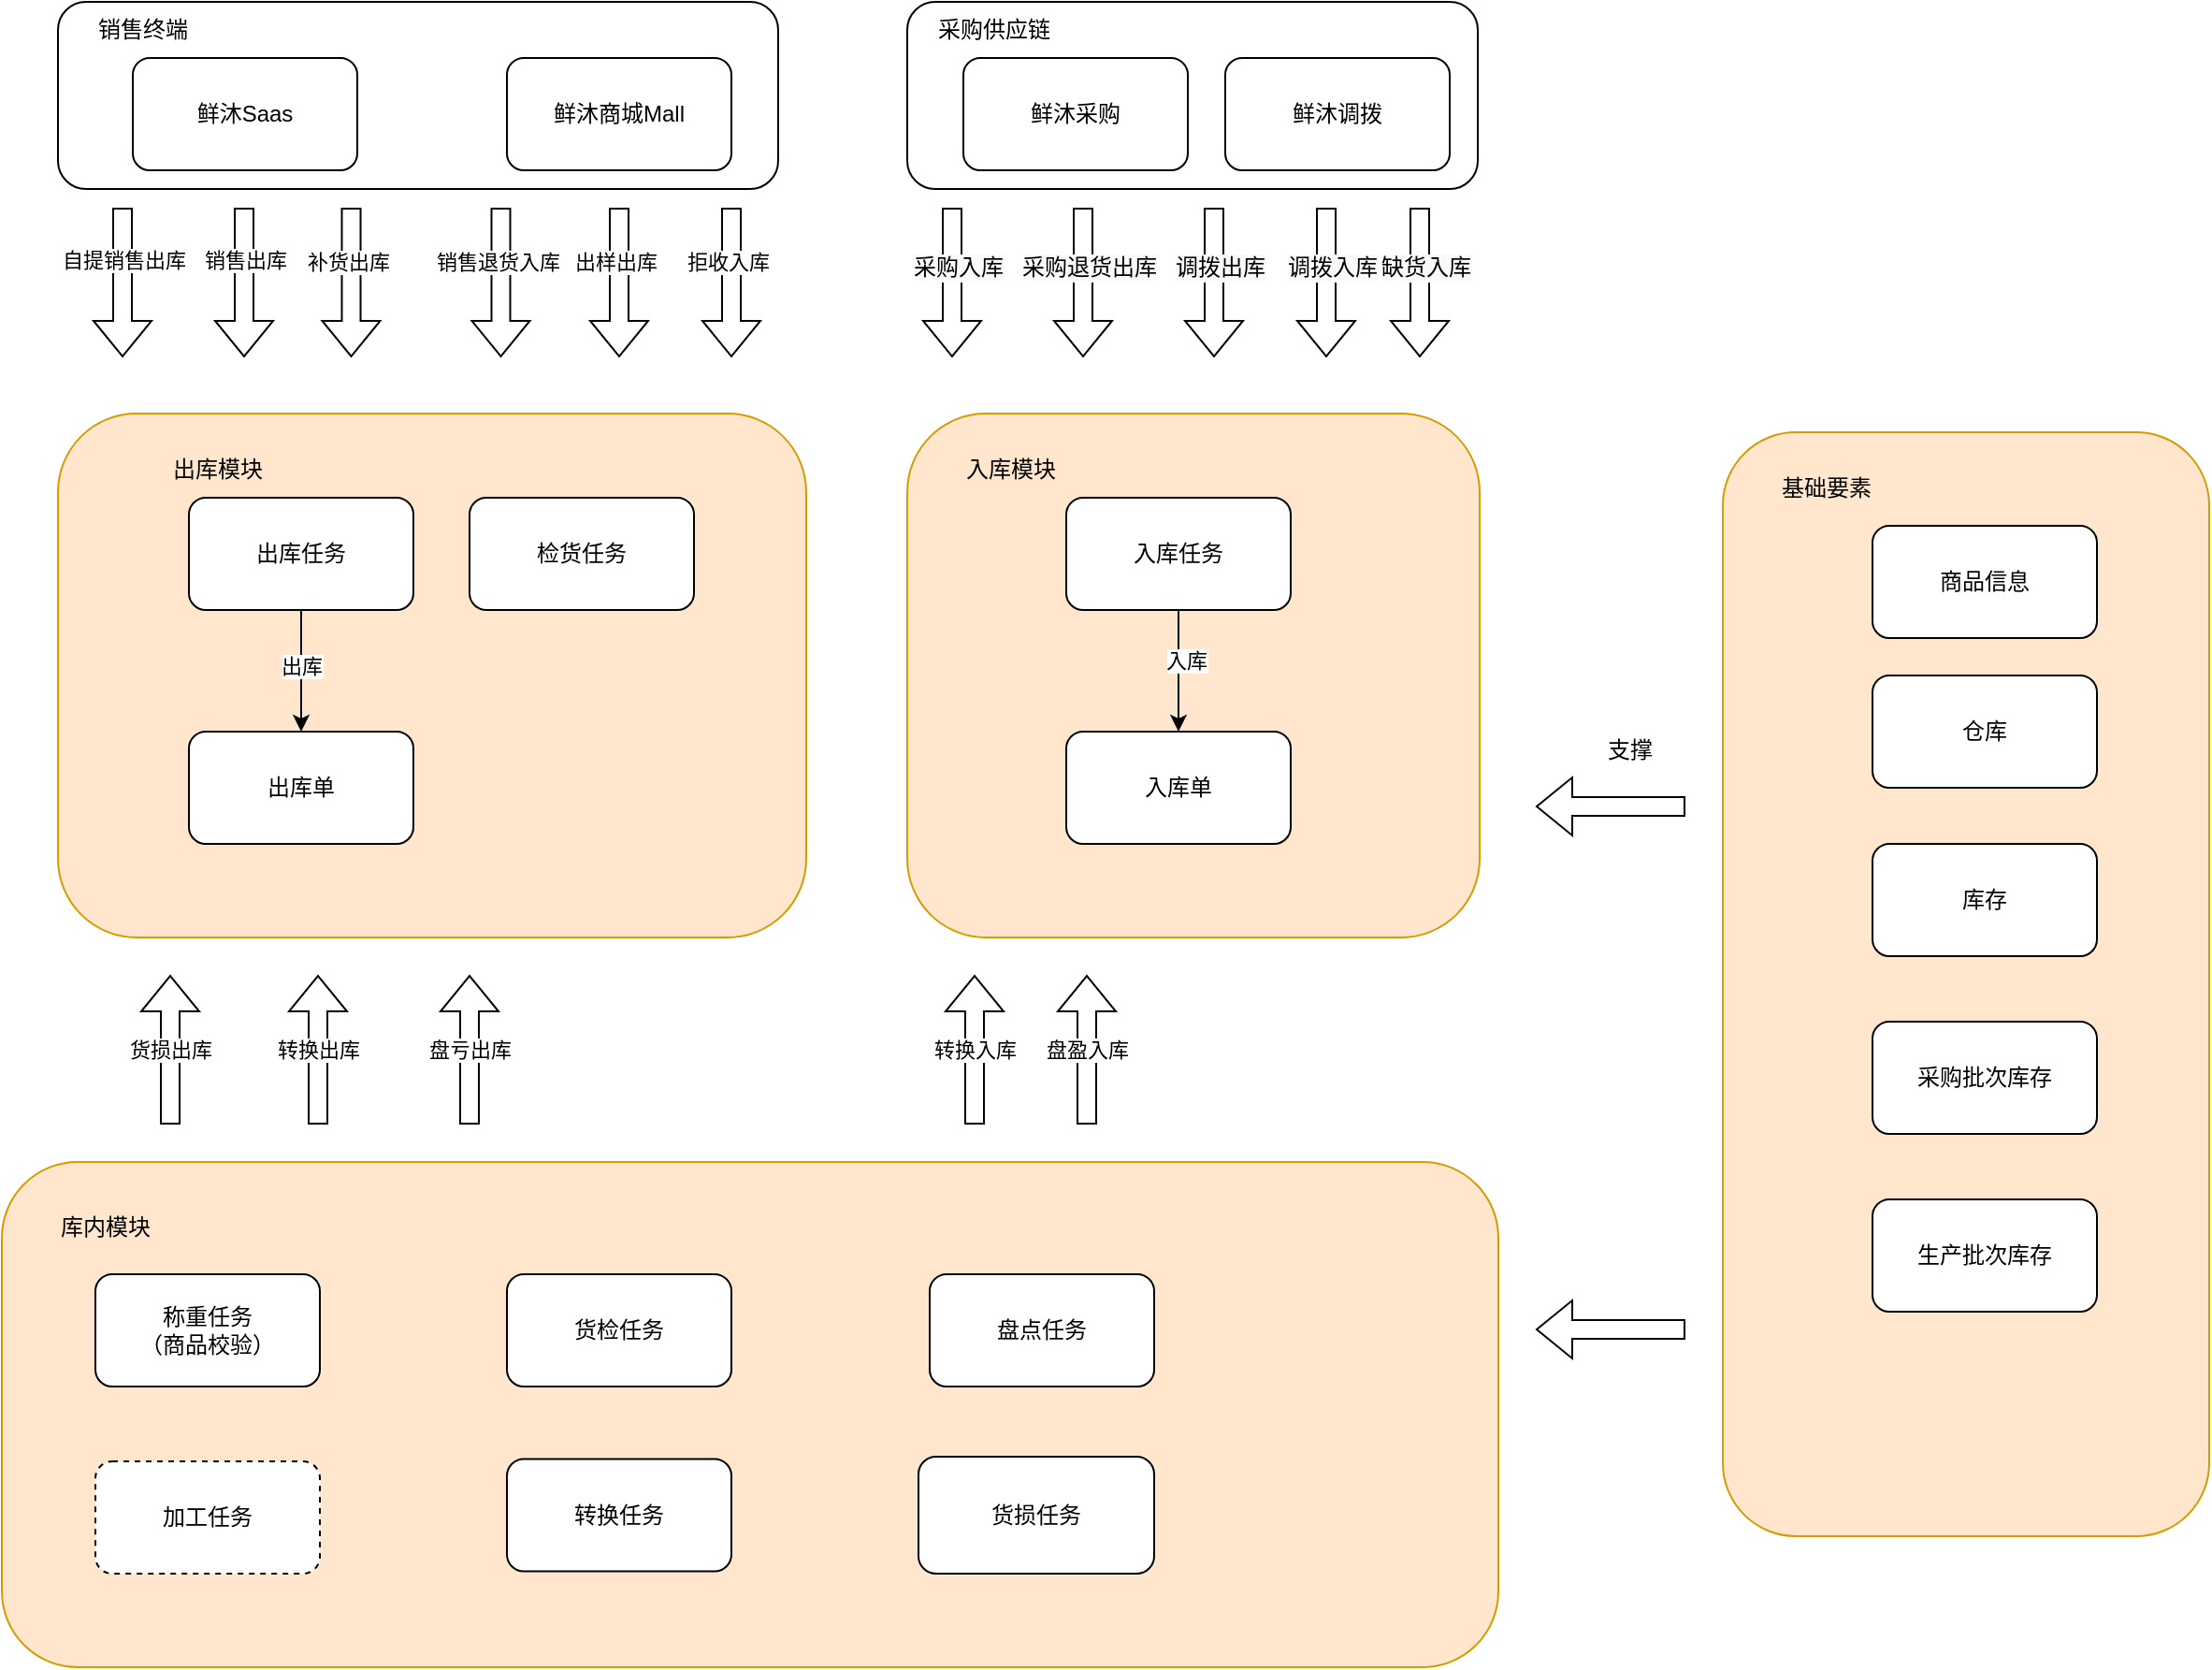<mxfile version="20.6.2" type="github">
  <diagram id="IZu9ggaDUqHKbORB0AyF" name="第 1 页">
    <mxGraphModel dx="1845" dy="1775" grid="1" gridSize="10" guides="1" tooltips="1" connect="1" arrows="1" fold="1" page="1" pageScale="1" pageWidth="827" pageHeight="1169" math="0" shadow="0">
      <root>
        <mxCell id="0" />
        <mxCell id="1" parent="0" />
        <mxCell id="JHcvv3xPEeXk3s1rYQYH-56" value="" style="rounded=1;whiteSpace=wrap;html=1;fillColor=#ffe6cc;strokeColor=#d79b00;" vertex="1" parent="1">
          <mxGeometry x="-70" y="550" width="800" height="270" as="geometry" />
        </mxCell>
        <mxCell id="JHcvv3xPEeXk3s1rYQYH-77" value="" style="rounded=1;whiteSpace=wrap;html=1;" vertex="1" parent="1">
          <mxGeometry x="414" y="-70" width="305" height="100" as="geometry" />
        </mxCell>
        <mxCell id="JHcvv3xPEeXk3s1rYQYH-75" value="" style="rounded=1;whiteSpace=wrap;html=1;" vertex="1" parent="1">
          <mxGeometry x="-40" y="-70" width="385" height="100" as="geometry" />
        </mxCell>
        <mxCell id="JHcvv3xPEeXk3s1rYQYH-11" value="" style="rounded=1;whiteSpace=wrap;html=1;fillColor=#ffe6cc;strokeColor=#d79b00;" vertex="1" parent="1">
          <mxGeometry x="414" y="150" width="306" height="280" as="geometry" />
        </mxCell>
        <mxCell id="JHcvv3xPEeXk3s1rYQYH-2" value="鲜沐Saas" style="rounded=1;whiteSpace=wrap;html=1;" vertex="1" parent="1">
          <mxGeometry y="-40" width="120" height="60" as="geometry" />
        </mxCell>
        <mxCell id="JHcvv3xPEeXk3s1rYQYH-3" value="鲜沐商城Mall" style="rounded=1;whiteSpace=wrap;html=1;" vertex="1" parent="1">
          <mxGeometry x="200" y="-40" width="120" height="60" as="geometry" />
        </mxCell>
        <mxCell id="JHcvv3xPEeXk3s1rYQYH-4" value="鲜沐采购" style="rounded=1;whiteSpace=wrap;html=1;" vertex="1" parent="1">
          <mxGeometry x="444" y="-40" width="120" height="60" as="geometry" />
        </mxCell>
        <mxCell id="JHcvv3xPEeXk3s1rYQYH-5" value="鲜沐调拨" style="rounded=1;whiteSpace=wrap;html=1;" vertex="1" parent="1">
          <mxGeometry x="584" y="-40" width="120" height="60" as="geometry" />
        </mxCell>
        <mxCell id="JHcvv3xPEeXk3s1rYQYH-6" value="" style="rounded=1;whiteSpace=wrap;html=1;fillColor=#ffe6cc;strokeColor=#d79b00;" vertex="1" parent="1">
          <mxGeometry x="-40" y="150" width="400" height="280" as="geometry" />
        </mxCell>
        <mxCell id="JHcvv3xPEeXk3s1rYQYH-14" style="edgeStyle=orthogonalEdgeStyle;rounded=0;orthogonalLoop=1;jettySize=auto;html=1;exitX=0.5;exitY=1;exitDx=0;exitDy=0;" edge="1" parent="1" source="JHcvv3xPEeXk3s1rYQYH-7" target="JHcvv3xPEeXk3s1rYQYH-13">
          <mxGeometry relative="1" as="geometry" />
        </mxCell>
        <mxCell id="JHcvv3xPEeXk3s1rYQYH-71" value="出库" style="edgeLabel;html=1;align=center;verticalAlign=middle;resizable=0;points=[];" vertex="1" connectable="0" parent="JHcvv3xPEeXk3s1rYQYH-14">
          <mxGeometry x="-0.123" relative="1" as="geometry">
            <mxPoint y="1" as="offset" />
          </mxGeometry>
        </mxCell>
        <mxCell id="JHcvv3xPEeXk3s1rYQYH-7" value="出库任务" style="rounded=1;whiteSpace=wrap;html=1;" vertex="1" parent="1">
          <mxGeometry x="30" y="195" width="120" height="60" as="geometry" />
        </mxCell>
        <mxCell id="JHcvv3xPEeXk3s1rYQYH-16" style="edgeStyle=orthogonalEdgeStyle;rounded=0;orthogonalLoop=1;jettySize=auto;html=1;exitX=0.5;exitY=1;exitDx=0;exitDy=0;" edge="1" parent="1" source="JHcvv3xPEeXk3s1rYQYH-8" target="JHcvv3xPEeXk3s1rYQYH-15">
          <mxGeometry relative="1" as="geometry" />
        </mxCell>
        <mxCell id="JHcvv3xPEeXk3s1rYQYH-72" value="入库" style="edgeLabel;html=1;align=center;verticalAlign=middle;resizable=0;points=[];" vertex="1" connectable="0" parent="JHcvv3xPEeXk3s1rYQYH-16">
          <mxGeometry x="-0.215" y="4" relative="1" as="geometry">
            <mxPoint y="1" as="offset" />
          </mxGeometry>
        </mxCell>
        <mxCell id="JHcvv3xPEeXk3s1rYQYH-8" value="入库任务" style="rounded=1;whiteSpace=wrap;html=1;" vertex="1" parent="1">
          <mxGeometry x="499" y="195" width="120" height="60" as="geometry" />
        </mxCell>
        <mxCell id="JHcvv3xPEeXk3s1rYQYH-10" value="出库模块" style="text;html=1;align=center;verticalAlign=middle;resizable=0;points=[];autosize=1;strokeColor=none;fillColor=none;" vertex="1" parent="1">
          <mxGeometry x="10" y="165" width="70" height="30" as="geometry" />
        </mxCell>
        <mxCell id="JHcvv3xPEeXk3s1rYQYH-12" value="入库模块" style="text;html=1;align=center;verticalAlign=middle;resizable=0;points=[];autosize=1;strokeColor=none;fillColor=none;" vertex="1" parent="1">
          <mxGeometry x="434" y="165" width="70" height="30" as="geometry" />
        </mxCell>
        <mxCell id="JHcvv3xPEeXk3s1rYQYH-13" value="出库单" style="rounded=1;whiteSpace=wrap;html=1;" vertex="1" parent="1">
          <mxGeometry x="30" y="320" width="120" height="60" as="geometry" />
        </mxCell>
        <mxCell id="JHcvv3xPEeXk3s1rYQYH-15" value="入库单" style="rounded=1;whiteSpace=wrap;html=1;" vertex="1" parent="1">
          <mxGeometry x="499" y="320" width="120" height="60" as="geometry" />
        </mxCell>
        <mxCell id="JHcvv3xPEeXk3s1rYQYH-24" value="" style="shape=flexArrow;endArrow=classic;html=1;rounded=0;" edge="1" parent="1">
          <mxGeometry width="50" height="50" relative="1" as="geometry">
            <mxPoint x="59.5" y="40" as="sourcePoint" />
            <mxPoint x="59.5" y="120" as="targetPoint" />
          </mxGeometry>
        </mxCell>
        <mxCell id="JHcvv3xPEeXk3s1rYQYH-37" value="销售出库" style="edgeLabel;html=1;align=center;verticalAlign=middle;resizable=0;points=[];" vertex="1" connectable="0" parent="JHcvv3xPEeXk3s1rYQYH-24">
          <mxGeometry x="-0.3" relative="1" as="geometry">
            <mxPoint as="offset" />
          </mxGeometry>
        </mxCell>
        <mxCell id="JHcvv3xPEeXk3s1rYQYH-29" value="" style="shape=flexArrow;endArrow=classic;html=1;rounded=0;" edge="1" parent="1">
          <mxGeometry width="50" height="50" relative="1" as="geometry">
            <mxPoint x="116.75" y="40" as="sourcePoint" />
            <mxPoint x="116.75" y="120" as="targetPoint" />
          </mxGeometry>
        </mxCell>
        <mxCell id="JHcvv3xPEeXk3s1rYQYH-36" value="补货出库" style="edgeLabel;html=1;align=center;verticalAlign=middle;resizable=0;points=[];" vertex="1" connectable="0" parent="JHcvv3xPEeXk3s1rYQYH-29">
          <mxGeometry x="-0.275" y="-2" relative="1" as="geometry">
            <mxPoint as="offset" />
          </mxGeometry>
        </mxCell>
        <mxCell id="JHcvv3xPEeXk3s1rYQYH-31" value="" style="shape=flexArrow;endArrow=classic;html=1;rounded=0;" edge="1" parent="1">
          <mxGeometry width="50" height="50" relative="1" as="geometry">
            <mxPoint x="438" y="40" as="sourcePoint" />
            <mxPoint x="438" y="120" as="targetPoint" />
          </mxGeometry>
        </mxCell>
        <mxCell id="JHcvv3xPEeXk3s1rYQYH-35" value="&lt;span style=&quot;font-size: 12px; background-color: rgb(248, 249, 250);&quot;&gt;采购入库&lt;/span&gt;" style="edgeLabel;html=1;align=center;verticalAlign=middle;resizable=0;points=[];" vertex="1" connectable="0" parent="JHcvv3xPEeXk3s1rYQYH-31">
          <mxGeometry x="-0.2" y="3" relative="1" as="geometry">
            <mxPoint as="offset" />
          </mxGeometry>
        </mxCell>
        <mxCell id="JHcvv3xPEeXk3s1rYQYH-39" value="" style="shape=flexArrow;endArrow=classic;html=1;rounded=0;" edge="1" parent="1">
          <mxGeometry width="50" height="50" relative="1" as="geometry">
            <mxPoint x="196.75" y="40" as="sourcePoint" />
            <mxPoint x="196.75" y="120" as="targetPoint" />
          </mxGeometry>
        </mxCell>
        <mxCell id="JHcvv3xPEeXk3s1rYQYH-40" value="销售退货入库" style="edgeLabel;html=1;align=center;verticalAlign=middle;resizable=0;points=[];" vertex="1" connectable="0" parent="JHcvv3xPEeXk3s1rYQYH-39">
          <mxGeometry x="-0.275" y="-2" relative="1" as="geometry">
            <mxPoint as="offset" />
          </mxGeometry>
        </mxCell>
        <mxCell id="JHcvv3xPEeXk3s1rYQYH-43" value="" style="shape=flexArrow;endArrow=classic;html=1;rounded=0;" edge="1" parent="1">
          <mxGeometry width="50" height="50" relative="1" as="geometry">
            <mxPoint x="508" y="40" as="sourcePoint" />
            <mxPoint x="508" y="120" as="targetPoint" />
          </mxGeometry>
        </mxCell>
        <mxCell id="JHcvv3xPEeXk3s1rYQYH-44" value="&lt;span style=&quot;font-size: 12px; background-color: rgb(248, 249, 250);&quot;&gt;采购退货出库&lt;/span&gt;" style="edgeLabel;html=1;align=center;verticalAlign=middle;resizable=0;points=[];" vertex="1" connectable="0" parent="JHcvv3xPEeXk3s1rYQYH-43">
          <mxGeometry x="-0.2" y="3" relative="1" as="geometry">
            <mxPoint as="offset" />
          </mxGeometry>
        </mxCell>
        <mxCell id="JHcvv3xPEeXk3s1rYQYH-45" value="" style="shape=flexArrow;endArrow=classic;html=1;rounded=0;" edge="1" parent="1">
          <mxGeometry width="50" height="50" relative="1" as="geometry">
            <mxPoint x="578" y="40" as="sourcePoint" />
            <mxPoint x="578" y="120" as="targetPoint" />
          </mxGeometry>
        </mxCell>
        <mxCell id="JHcvv3xPEeXk3s1rYQYH-46" value="&lt;span style=&quot;font-size: 12px; background-color: rgb(248, 249, 250);&quot;&gt;调拨出库&lt;/span&gt;" style="edgeLabel;html=1;align=center;verticalAlign=middle;resizable=0;points=[];" vertex="1" connectable="0" parent="JHcvv3xPEeXk3s1rYQYH-45">
          <mxGeometry x="-0.2" y="3" relative="1" as="geometry">
            <mxPoint as="offset" />
          </mxGeometry>
        </mxCell>
        <mxCell id="JHcvv3xPEeXk3s1rYQYH-47" value="" style="shape=flexArrow;endArrow=classic;html=1;rounded=0;" edge="1" parent="1">
          <mxGeometry width="50" height="50" relative="1" as="geometry">
            <mxPoint x="638" y="40" as="sourcePoint" />
            <mxPoint x="638" y="120" as="targetPoint" />
          </mxGeometry>
        </mxCell>
        <mxCell id="JHcvv3xPEeXk3s1rYQYH-48" value="&lt;span style=&quot;font-size: 12px; background-color: rgb(248, 249, 250);&quot;&gt;调拨入库&lt;/span&gt;" style="edgeLabel;html=1;align=center;verticalAlign=middle;resizable=0;points=[];" vertex="1" connectable="0" parent="JHcvv3xPEeXk3s1rYQYH-47">
          <mxGeometry x="-0.2" y="3" relative="1" as="geometry">
            <mxPoint as="offset" />
          </mxGeometry>
        </mxCell>
        <mxCell id="JHcvv3xPEeXk3s1rYQYH-49" value="检货任务" style="rounded=1;whiteSpace=wrap;html=1;" vertex="1" parent="1">
          <mxGeometry x="180" y="195" width="120" height="60" as="geometry" />
        </mxCell>
        <mxCell id="JHcvv3xPEeXk3s1rYQYH-51" value="货损任务" style="rounded=1;whiteSpace=wrap;html=1;" vertex="1" parent="1">
          <mxGeometry x="420" y="707.5" width="126" height="62.5" as="geometry" />
        </mxCell>
        <mxCell id="JHcvv3xPEeXk3s1rYQYH-54" value="" style="shape=flexArrow;endArrow=classic;html=1;rounded=0;" edge="1" parent="1">
          <mxGeometry width="50" height="50" relative="1" as="geometry">
            <mxPoint x="688" y="40" as="sourcePoint" />
            <mxPoint x="688" y="120" as="targetPoint" />
          </mxGeometry>
        </mxCell>
        <mxCell id="JHcvv3xPEeXk3s1rYQYH-55" value="&lt;span style=&quot;font-size: 12px; background-color: rgb(248, 249, 250);&quot;&gt;缺货入库&lt;/span&gt;" style="edgeLabel;html=1;align=center;verticalAlign=middle;resizable=0;points=[];" vertex="1" connectable="0" parent="JHcvv3xPEeXk3s1rYQYH-54">
          <mxGeometry x="-0.2" y="3" relative="1" as="geometry">
            <mxPoint as="offset" />
          </mxGeometry>
        </mxCell>
        <mxCell id="JHcvv3xPEeXk3s1rYQYH-57" value="库内模块" style="text;html=1;align=center;verticalAlign=middle;resizable=0;points=[];autosize=1;strokeColor=none;fillColor=none;" vertex="1" parent="1">
          <mxGeometry x="-50" y="570" width="70" height="30" as="geometry" />
        </mxCell>
        <mxCell id="JHcvv3xPEeXk3s1rYQYH-58" value="货检任务" style="rounded=1;whiteSpace=wrap;html=1;" vertex="1" parent="1">
          <mxGeometry x="200" y="610" width="120" height="60" as="geometry" />
        </mxCell>
        <mxCell id="JHcvv3xPEeXk3s1rYQYH-59" value="转换任务" style="rounded=1;whiteSpace=wrap;html=1;" vertex="1" parent="1">
          <mxGeometry x="200" y="708.75" width="120" height="60" as="geometry" />
        </mxCell>
        <mxCell id="JHcvv3xPEeXk3s1rYQYH-60" value="盘点任务" style="rounded=1;whiteSpace=wrap;html=1;" vertex="1" parent="1">
          <mxGeometry x="426" y="610" width="120" height="60" as="geometry" />
        </mxCell>
        <mxCell id="JHcvv3xPEeXk3s1rYQYH-61" value="加工任务" style="rounded=1;whiteSpace=wrap;html=1;dashed=1;" vertex="1" parent="1">
          <mxGeometry x="-20" y="710" width="120" height="60" as="geometry" />
        </mxCell>
        <mxCell id="JHcvv3xPEeXk3s1rYQYH-62" value="称重任务&lt;br&gt;（商品校验）" style="rounded=1;whiteSpace=wrap;html=1;" vertex="1" parent="1">
          <mxGeometry x="-20" y="610" width="120" height="60" as="geometry" />
        </mxCell>
        <mxCell id="JHcvv3xPEeXk3s1rYQYH-63" value="" style="rounded=1;whiteSpace=wrap;html=1;fillColor=#ffe6cc;strokeColor=#d79b00;" vertex="1" parent="1">
          <mxGeometry x="850" y="160" width="260" height="590" as="geometry" />
        </mxCell>
        <mxCell id="JHcvv3xPEeXk3s1rYQYH-64" value="基础要素" style="text;html=1;align=center;verticalAlign=middle;resizable=0;points=[];autosize=1;strokeColor=none;fillColor=none;" vertex="1" parent="1">
          <mxGeometry x="870" y="175" width="70" height="30" as="geometry" />
        </mxCell>
        <mxCell id="JHcvv3xPEeXk3s1rYQYH-65" value="商品信息" style="rounded=1;whiteSpace=wrap;html=1;" vertex="1" parent="1">
          <mxGeometry x="930" y="210" width="120" height="60" as="geometry" />
        </mxCell>
        <mxCell id="JHcvv3xPEeXk3s1rYQYH-66" value="仓库" style="rounded=1;whiteSpace=wrap;html=1;" vertex="1" parent="1">
          <mxGeometry x="930" y="290" width="120" height="60" as="geometry" />
        </mxCell>
        <mxCell id="JHcvv3xPEeXk3s1rYQYH-68" value="库存" style="rounded=1;whiteSpace=wrap;html=1;" vertex="1" parent="1">
          <mxGeometry x="930" y="380" width="120" height="60" as="geometry" />
        </mxCell>
        <mxCell id="JHcvv3xPEeXk3s1rYQYH-69" value="采购批次库存" style="rounded=1;whiteSpace=wrap;html=1;" vertex="1" parent="1">
          <mxGeometry x="930" y="475" width="120" height="60" as="geometry" />
        </mxCell>
        <mxCell id="JHcvv3xPEeXk3s1rYQYH-70" value="生产批次库存" style="rounded=1;whiteSpace=wrap;html=1;" vertex="1" parent="1">
          <mxGeometry x="930" y="570" width="120" height="60" as="geometry" />
        </mxCell>
        <mxCell id="JHcvv3xPEeXk3s1rYQYH-76" value="销售终端" style="text;html=1;align=center;verticalAlign=middle;resizable=0;points=[];autosize=1;strokeColor=none;fillColor=none;" vertex="1" parent="1">
          <mxGeometry x="-30" y="-70" width="70" height="30" as="geometry" />
        </mxCell>
        <mxCell id="JHcvv3xPEeXk3s1rYQYH-78" value="采购供应链" style="text;html=1;align=center;verticalAlign=middle;resizable=0;points=[];autosize=1;strokeColor=none;fillColor=none;" vertex="1" parent="1">
          <mxGeometry x="420" y="-70" width="80" height="30" as="geometry" />
        </mxCell>
        <mxCell id="JHcvv3xPEeXk3s1rYQYH-79" value="" style="shape=flexArrow;endArrow=classic;html=1;rounded=0;" edge="1" parent="1">
          <mxGeometry width="50" height="50" relative="1" as="geometry">
            <mxPoint x="260" y="40" as="sourcePoint" />
            <mxPoint x="260" y="120" as="targetPoint" />
          </mxGeometry>
        </mxCell>
        <mxCell id="JHcvv3xPEeXk3s1rYQYH-80" value="出样出库" style="edgeLabel;html=1;align=center;verticalAlign=middle;resizable=0;points=[];" vertex="1" connectable="0" parent="JHcvv3xPEeXk3s1rYQYH-79">
          <mxGeometry x="-0.275" y="-2" relative="1" as="geometry">
            <mxPoint as="offset" />
          </mxGeometry>
        </mxCell>
        <mxCell id="JHcvv3xPEeXk3s1rYQYH-83" value="" style="shape=flexArrow;endArrow=classic;html=1;rounded=0;" edge="1" parent="1">
          <mxGeometry width="50" height="50" relative="1" as="geometry">
            <mxPoint x="-5.5" y="40" as="sourcePoint" />
            <mxPoint x="-5.5" y="120" as="targetPoint" />
          </mxGeometry>
        </mxCell>
        <mxCell id="JHcvv3xPEeXk3s1rYQYH-84" value="自提销售出库" style="edgeLabel;html=1;align=center;verticalAlign=middle;resizable=0;points=[];" vertex="1" connectable="0" parent="JHcvv3xPEeXk3s1rYQYH-83">
          <mxGeometry x="-0.3" relative="1" as="geometry">
            <mxPoint as="offset" />
          </mxGeometry>
        </mxCell>
        <mxCell id="JHcvv3xPEeXk3s1rYQYH-85" value="" style="shape=flexArrow;endArrow=classic;html=1;rounded=0;" edge="1" parent="1">
          <mxGeometry width="50" height="50" relative="1" as="geometry">
            <mxPoint x="830" y="360" as="sourcePoint" />
            <mxPoint x="750" y="360" as="targetPoint" />
          </mxGeometry>
        </mxCell>
        <mxCell id="JHcvv3xPEeXk3s1rYQYH-87" value="支撑" style="text;html=1;align=center;verticalAlign=middle;resizable=0;points=[];autosize=1;strokeColor=none;fillColor=none;" vertex="1" parent="1">
          <mxGeometry x="775" y="315" width="50" height="30" as="geometry" />
        </mxCell>
        <mxCell id="JHcvv3xPEeXk3s1rYQYH-89" value="" style="shape=flexArrow;endArrow=classic;html=1;rounded=0;" edge="1" parent="1">
          <mxGeometry width="50" height="50" relative="1" as="geometry">
            <mxPoint x="830" y="639.5" as="sourcePoint" />
            <mxPoint x="750" y="639.5" as="targetPoint" />
          </mxGeometry>
        </mxCell>
        <mxCell id="JHcvv3xPEeXk3s1rYQYH-90" value="货损出库" style="shape=flexArrow;endArrow=classic;html=1;rounded=0;" edge="1" parent="1">
          <mxGeometry width="50" height="50" relative="1" as="geometry">
            <mxPoint x="20" y="530" as="sourcePoint" />
            <mxPoint x="20" y="450" as="targetPoint" />
          </mxGeometry>
        </mxCell>
        <mxCell id="JHcvv3xPEeXk3s1rYQYH-92" value="转换出库" style="shape=flexArrow;endArrow=classic;html=1;rounded=0;" edge="1" parent="1">
          <mxGeometry width="50" height="50" relative="1" as="geometry">
            <mxPoint x="99" y="530" as="sourcePoint" />
            <mxPoint x="99" y="450" as="targetPoint" />
          </mxGeometry>
        </mxCell>
        <mxCell id="JHcvv3xPEeXk3s1rYQYH-93" value="转换入库" style="shape=flexArrow;endArrow=classic;html=1;rounded=0;" edge="1" parent="1">
          <mxGeometry width="50" height="50" relative="1" as="geometry">
            <mxPoint x="450" y="530" as="sourcePoint" />
            <mxPoint x="450" y="450" as="targetPoint" />
          </mxGeometry>
        </mxCell>
        <mxCell id="JHcvv3xPEeXk3s1rYQYH-94" value="盘亏出库" style="shape=flexArrow;endArrow=classic;html=1;rounded=0;" edge="1" parent="1">
          <mxGeometry width="50" height="50" relative="1" as="geometry">
            <mxPoint x="180" y="530" as="sourcePoint" />
            <mxPoint x="180" y="450" as="targetPoint" />
          </mxGeometry>
        </mxCell>
        <mxCell id="JHcvv3xPEeXk3s1rYQYH-95" value="盘盈入库" style="shape=flexArrow;endArrow=classic;html=1;rounded=0;" edge="1" parent="1">
          <mxGeometry width="50" height="50" relative="1" as="geometry">
            <mxPoint x="510" y="530" as="sourcePoint" />
            <mxPoint x="510" y="450" as="targetPoint" />
          </mxGeometry>
        </mxCell>
        <mxCell id="JHcvv3xPEeXk3s1rYQYH-96" value="" style="shape=flexArrow;endArrow=classic;html=1;rounded=0;" edge="1" parent="1">
          <mxGeometry width="50" height="50" relative="1" as="geometry">
            <mxPoint x="320" y="40" as="sourcePoint" />
            <mxPoint x="320" y="120" as="targetPoint" />
          </mxGeometry>
        </mxCell>
        <mxCell id="JHcvv3xPEeXk3s1rYQYH-97" value="拒收入库" style="edgeLabel;html=1;align=center;verticalAlign=middle;resizable=0;points=[];" vertex="1" connectable="0" parent="JHcvv3xPEeXk3s1rYQYH-96">
          <mxGeometry x="-0.275" y="-2" relative="1" as="geometry">
            <mxPoint as="offset" />
          </mxGeometry>
        </mxCell>
      </root>
    </mxGraphModel>
  </diagram>
</mxfile>
